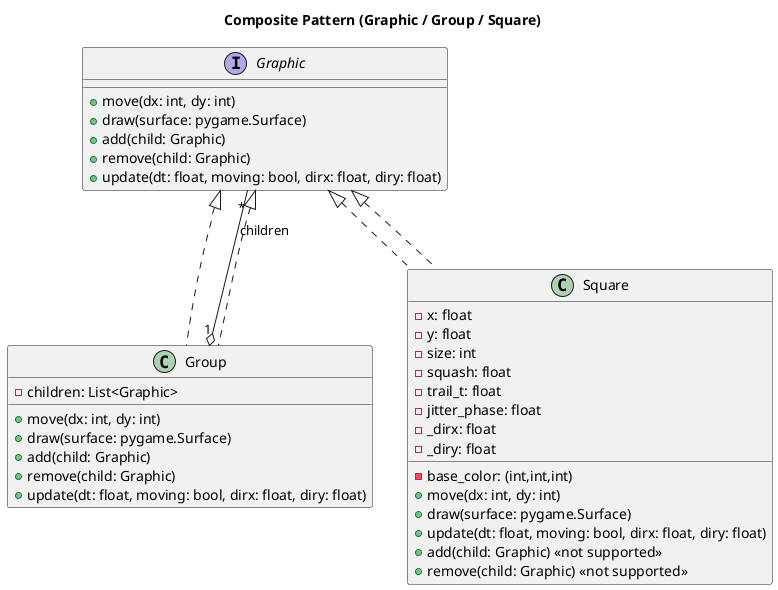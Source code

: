 @startuml composite
title Composite Pattern (Graphic / Group / Square)

interface Graphic {
  +move(dx: int, dy: int)
  +draw(surface: pygame.Surface)
  +add(child: Graphic)
  +remove(child: Graphic)
  +update(dt: float, moving: bool, dirx: float, diry: float)
}

class Group implements Graphic {
  -children: List<Graphic>
  +move(dx: int, dy: int)
  +draw(surface: pygame.Surface)
  +add(child: Graphic)
  +remove(child: Graphic)
  +update(dt: float, moving: bool, dirx: float, diry: float)
}

class Square implements Graphic {
  -x: float
  -y: float
  -size: int
  -base_color: (int,int,int)
  -squash: float
  -trail_t: float
  -jitter_phase: float
  -_dirx: float
  -_diry: float
  +move(dx: int, dy: int)
  +draw(surface: pygame.Surface)
  +update(dt: float, moving: bool, dirx: float, diry: float)
  +add(child: Graphic) <<not supported>>
  +remove(child: Graphic) <<not supported>>
}

Graphic <|.. Group
Graphic <|.. Square
Group "1" o-- "*" Graphic : children

@enduml
